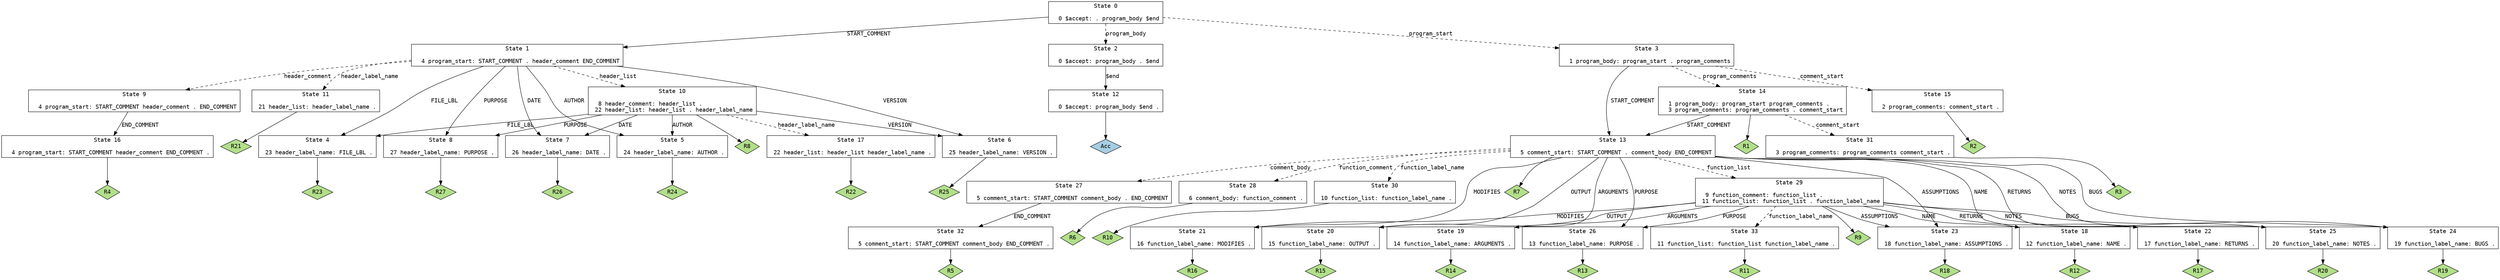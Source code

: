 // Generated by GNU Bison 2.7.12-4996.
// Report bugs to <bug-bison@gnu.org>.
// Home page: <http://www.gnu.org/software/bison/>.

digraph "comments/check_comments.y"
{
  node [fontname = courier, shape = box, colorscheme = paired6]
  edge [fontname = courier]

  0 [label="State 0\n\l  0 $accept: . program_body $end\l"]
  0 -> 1 [style=solid label="START_COMMENT"]
  0 -> 2 [style=dashed label="program_body"]
  0 -> 3 [style=dashed label="program_start"]
  1 [label="State 1\n\l  4 program_start: START_COMMENT . header_comment END_COMMENT\l"]
  1 -> 4 [style=solid label="FILE_LBL"]
  1 -> 5 [style=solid label="AUTHOR"]
  1 -> 6 [style=solid label="VERSION"]
  1 -> 7 [style=solid label="DATE"]
  1 -> 8 [style=solid label="PURPOSE"]
  1 -> 9 [style=dashed label="header_comment"]
  1 -> 10 [style=dashed label="header_list"]
  1 -> 11 [style=dashed label="header_label_name"]
  2 [label="State 2\n\l  0 $accept: program_body . $end\l"]
  2 -> 12 [style=solid label="$end"]
  3 [label="State 3\n\l  1 program_body: program_start . program_comments\l"]
  3 -> 13 [style=solid label="START_COMMENT"]
  3 -> 14 [style=dashed label="program_comments"]
  3 -> 15 [style=dashed label="comment_start"]
  4 [label="State 4\n\l 23 header_label_name: FILE_LBL .\l"]
  4 -> "4R23" [style=solid]
 "4R23" [label="R23", fillcolor=3, shape=diamond, style=filled]
  5 [label="State 5\n\l 24 header_label_name: AUTHOR .\l"]
  5 -> "5R24" [style=solid]
 "5R24" [label="R24", fillcolor=3, shape=diamond, style=filled]
  6 [label="State 6\n\l 25 header_label_name: VERSION .\l"]
  6 -> "6R25" [style=solid]
 "6R25" [label="R25", fillcolor=3, shape=diamond, style=filled]
  7 [label="State 7\n\l 26 header_label_name: DATE .\l"]
  7 -> "7R26" [style=solid]
 "7R26" [label="R26", fillcolor=3, shape=diamond, style=filled]
  8 [label="State 8\n\l 27 header_label_name: PURPOSE .\l"]
  8 -> "8R27" [style=solid]
 "8R27" [label="R27", fillcolor=3, shape=diamond, style=filled]
  9 [label="State 9\n\l  4 program_start: START_COMMENT header_comment . END_COMMENT\l"]
  9 -> 16 [style=solid label="END_COMMENT"]
  10 [label="State 10\n\l  8 header_comment: header_list .\l 22 header_list: header_list . header_label_name\l"]
  10 -> 4 [style=solid label="FILE_LBL"]
  10 -> 5 [style=solid label="AUTHOR"]
  10 -> 6 [style=solid label="VERSION"]
  10 -> 7 [style=solid label="DATE"]
  10 -> 8 [style=solid label="PURPOSE"]
  10 -> 17 [style=dashed label="header_label_name"]
  10 -> "10R8" [style=solid]
 "10R8" [label="R8", fillcolor=3, shape=diamond, style=filled]
  11 [label="State 11\n\l 21 header_list: header_label_name .\l"]
  11 -> "11R21" [style=solid]
 "11R21" [label="R21", fillcolor=3, shape=diamond, style=filled]
  12 [label="State 12\n\l  0 $accept: program_body $end .\l"]
  12 -> "12R0" [style=solid]
 "12R0" [label="Acc", fillcolor=1, shape=diamond, style=filled]
  13 [label="State 13\n\l  5 comment_start: START_COMMENT . comment_body END_COMMENT\l"]
  13 -> 18 [style=solid label="NAME"]
  13 -> 19 [style=solid label="ARGUMENTS"]
  13 -> 20 [style=solid label="OUTPUT"]
  13 -> 21 [style=solid label="MODIFIES"]
  13 -> 22 [style=solid label="RETURNS"]
  13 -> 23 [style=solid label="ASSUMPTIONS"]
  13 -> 24 [style=solid label="BUGS"]
  13 -> 25 [style=solid label="NOTES"]
  13 -> 26 [style=solid label="PURPOSE"]
  13 -> 27 [style=dashed label="comment_body"]
  13 -> 28 [style=dashed label="function_comment"]
  13 -> 29 [style=dashed label="function_list"]
  13 -> 30 [style=dashed label="function_label_name"]
  13 -> "13R7" [style=solid]
 "13R7" [label="R7", fillcolor=3, shape=diamond, style=filled]
  14 [label="State 14\n\l  1 program_body: program_start program_comments .\l  3 program_comments: program_comments . comment_start\l"]
  14 -> 13 [style=solid label="START_COMMENT"]
  14 -> 31 [style=dashed label="comment_start"]
  14 -> "14R1" [style=solid]
 "14R1" [label="R1", fillcolor=3, shape=diamond, style=filled]
  15 [label="State 15\n\l  2 program_comments: comment_start .\l"]
  15 -> "15R2" [style=solid]
 "15R2" [label="R2", fillcolor=3, shape=diamond, style=filled]
  16 [label="State 16\n\l  4 program_start: START_COMMENT header_comment END_COMMENT .\l"]
  16 -> "16R4" [style=solid]
 "16R4" [label="R4", fillcolor=3, shape=diamond, style=filled]
  17 [label="State 17\n\l 22 header_list: header_list header_label_name .\l"]
  17 -> "17R22" [style=solid]
 "17R22" [label="R22", fillcolor=3, shape=diamond, style=filled]
  18 [label="State 18\n\l 12 function_label_name: NAME .\l"]
  18 -> "18R12" [style=solid]
 "18R12" [label="R12", fillcolor=3, shape=diamond, style=filled]
  19 [label="State 19\n\l 14 function_label_name: ARGUMENTS .\l"]
  19 -> "19R14" [style=solid]
 "19R14" [label="R14", fillcolor=3, shape=diamond, style=filled]
  20 [label="State 20\n\l 15 function_label_name: OUTPUT .\l"]
  20 -> "20R15" [style=solid]
 "20R15" [label="R15", fillcolor=3, shape=diamond, style=filled]
  21 [label="State 21\n\l 16 function_label_name: MODIFIES .\l"]
  21 -> "21R16" [style=solid]
 "21R16" [label="R16", fillcolor=3, shape=diamond, style=filled]
  22 [label="State 22\n\l 17 function_label_name: RETURNS .\l"]
  22 -> "22R17" [style=solid]
 "22R17" [label="R17", fillcolor=3, shape=diamond, style=filled]
  23 [label="State 23\n\l 18 function_label_name: ASSUMPTIONS .\l"]
  23 -> "23R18" [style=solid]
 "23R18" [label="R18", fillcolor=3, shape=diamond, style=filled]
  24 [label="State 24\n\l 19 function_label_name: BUGS .\l"]
  24 -> "24R19" [style=solid]
 "24R19" [label="R19", fillcolor=3, shape=diamond, style=filled]
  25 [label="State 25\n\l 20 function_label_name: NOTES .\l"]
  25 -> "25R20" [style=solid]
 "25R20" [label="R20", fillcolor=3, shape=diamond, style=filled]
  26 [label="State 26\n\l 13 function_label_name: PURPOSE .\l"]
  26 -> "26R13" [style=solid]
 "26R13" [label="R13", fillcolor=3, shape=diamond, style=filled]
  27 [label="State 27\n\l  5 comment_start: START_COMMENT comment_body . END_COMMENT\l"]
  27 -> 32 [style=solid label="END_COMMENT"]
  28 [label="State 28\n\l  6 comment_body: function_comment .\l"]
  28 -> "28R6" [style=solid]
 "28R6" [label="R6", fillcolor=3, shape=diamond, style=filled]
  29 [label="State 29\n\l  9 function_comment: function_list .\l 11 function_list: function_list . function_label_name\l"]
  29 -> 18 [style=solid label="NAME"]
  29 -> 19 [style=solid label="ARGUMENTS"]
  29 -> 20 [style=solid label="OUTPUT"]
  29 -> 21 [style=solid label="MODIFIES"]
  29 -> 22 [style=solid label="RETURNS"]
  29 -> 23 [style=solid label="ASSUMPTIONS"]
  29 -> 24 [style=solid label="BUGS"]
  29 -> 25 [style=solid label="NOTES"]
  29 -> 26 [style=solid label="PURPOSE"]
  29 -> 33 [style=dashed label="function_label_name"]
  29 -> "29R9" [style=solid]
 "29R9" [label="R9", fillcolor=3, shape=diamond, style=filled]
  30 [label="State 30\n\l 10 function_list: function_label_name .\l"]
  30 -> "30R10" [style=solid]
 "30R10" [label="R10", fillcolor=3, shape=diamond, style=filled]
  31 [label="State 31\n\l  3 program_comments: program_comments comment_start .\l"]
  31 -> "31R3" [style=solid]
 "31R3" [label="R3", fillcolor=3, shape=diamond, style=filled]
  32 [label="State 32\n\l  5 comment_start: START_COMMENT comment_body END_COMMENT .\l"]
  32 -> "32R5" [style=solid]
 "32R5" [label="R5", fillcolor=3, shape=diamond, style=filled]
  33 [label="State 33\n\l 11 function_list: function_list function_label_name .\l"]
  33 -> "33R11" [style=solid]
 "33R11" [label="R11", fillcolor=3, shape=diamond, style=filled]
}
